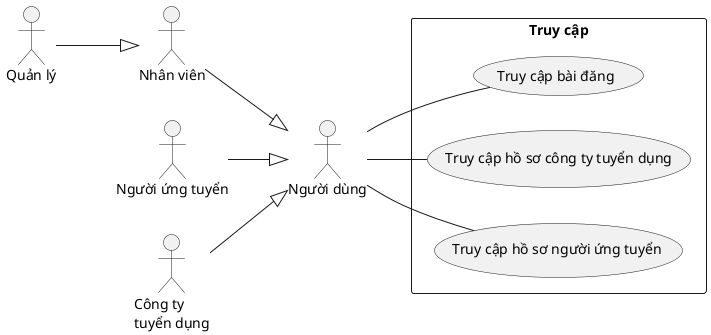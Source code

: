@startuml TruyCap
left to right direction

actor "Người dùng" as nguoiDung
actor "Quản lý" as quanLy
actor "Nhân viên" as nhanVien
actor "Người ứng tuyển" as nguoiUngTuyen
actor "Công ty\ntuyển dụng" as congTyTuyenDung

rectangle "Truy cập" {
    usecase "Truy cập bài đăng" as truyCapBaiDang
    usecase "Truy cập hồ sơ công ty tuyển dụng" as truyCapHoSoCongTy
    usecase "Truy cập hồ sơ người ứng tuyển" as truyCapHoSoNguoiUngTuyen
}

nguoiDung -- truyCapBaiDang
nguoiDung -- truyCapHoSoCongTy
nguoiDung -- truyCapHoSoNguoiUngTuyen

nguoiUngTuyen --^ nguoiDung

congTyTuyenDung --^ nguoiDung

nhanVien --^ nguoiDung

quanLy --^ nhanVien

@enduml
